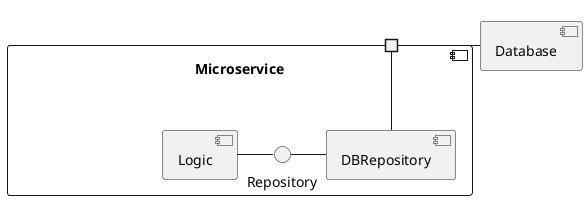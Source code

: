 @startuml db-microservice

component "Database" as db
component "Microservice" as ms {
    port " " as api
    component "Logic" as logic
    interface "Repository" as IRepo
    component "DBRepository" as repository
}


repository -right- api

api - [db]

logic - [IRepo]
IRepo - [repository]

@enduml